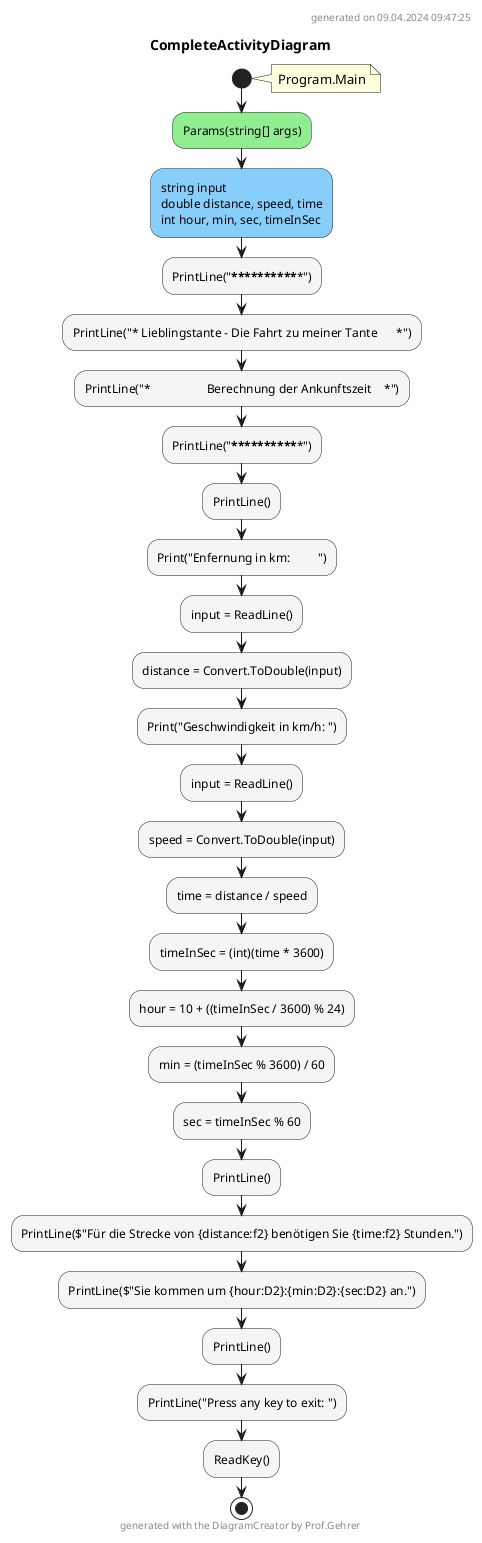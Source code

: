 @startuml CompleteActivityDiagram
header
generated on 09.04.2024 09:47:25
end header
title CompleteActivityDiagram
start
note right:  Program.Main
#LightGreen:Params(string[] args);
#LightSkyBlue:string input\ndouble distance, speed, time\nint hour, min, sec, timeInSec;
#WhiteSmoke:PrintLine("***************************************************");
#WhiteSmoke:PrintLine("* Lieblingstante - Die Fahrt zu meiner Tante      *");
#WhiteSmoke:PrintLine("*                  Berechnung der Ankunftszeit    *");
#WhiteSmoke:PrintLine("***************************************************");
#WhiteSmoke:PrintLine();
#WhiteSmoke:Print("Enfernung in km:         ");
#WhiteSmoke:input = ReadLine();
#WhiteSmoke:distance = Convert.ToDouble(input);
#WhiteSmoke:Print("Geschwindigkeit in km/h: ");
#WhiteSmoke:input = ReadLine();
#WhiteSmoke:speed = Convert.ToDouble(input);
#WhiteSmoke:time = distance / speed;
#WhiteSmoke:timeInSec = (int)(time * 3600);
#WhiteSmoke:hour = 10 + ((timeInSec / 3600) % 24);
#WhiteSmoke:min = (timeInSec % 3600) / 60;
#WhiteSmoke:sec = timeInSec % 60;
#WhiteSmoke:PrintLine();
#WhiteSmoke:PrintLine($"Für die Strecke von {distance:f2} benötigen Sie {time:f2} Stunden.");
#WhiteSmoke:PrintLine($"Sie kommen um {hour:D2}:{min:D2}:{sec:D2} an.");
#WhiteSmoke:PrintLine();
#WhiteSmoke:PrintLine("Press any key to exit: ");
#WhiteSmoke:ReadKey();
stop
footer
generated with the DiagramCreator by Prof.Gehrer
end footer
@enduml
